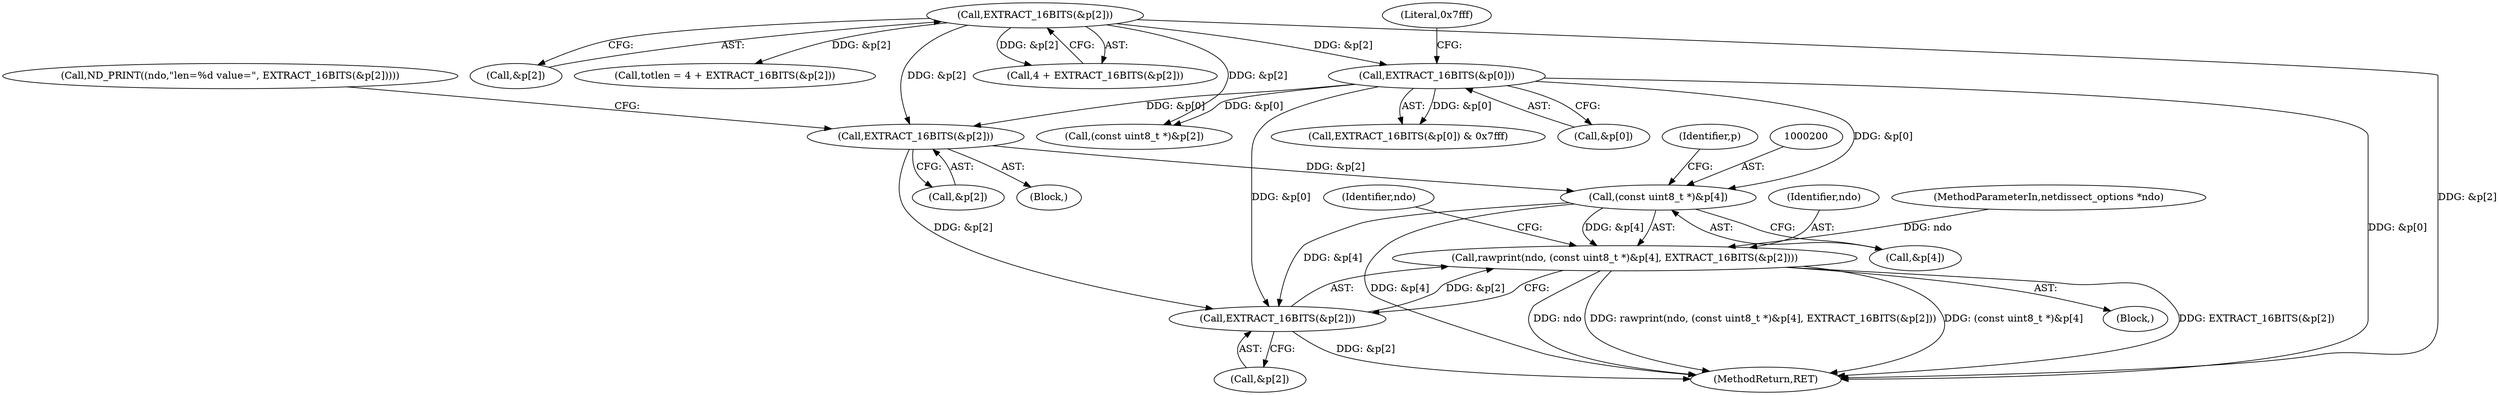 digraph "0_tcpdump_e0a5a02b0fc1900a69d6c37ed0aab36fb8494e6d@pointer" {
"1000199" [label="(Call,(const uint8_t *)&p[4])"];
"1000148" [label="(Call,EXTRACT_16BITS(&p[0]))"];
"1000121" [label="(Call,EXTRACT_16BITS(&p[2]))"];
"1000192" [label="(Call,EXTRACT_16BITS(&p[2]))"];
"1000197" [label="(Call,rawprint(ndo, (const uint8_t *)&p[4], EXTRACT_16BITS(&p[2])))"];
"1000205" [label="(Call,EXTRACT_16BITS(&p[2]))"];
"1000205" [label="(Call,EXTRACT_16BITS(&p[2]))"];
"1000122" [label="(Call,&p[2])"];
"1000117" [label="(Call,totlen = 4 + EXTRACT_16BITS(&p[2]))"];
"1000198" [label="(Identifier,ndo)"];
"1000178" [label="(Call,(const uint8_t *)&p[2])"];
"1000101" [label="(MethodParameterIn,netdissect_options *ndo)"];
"1000119" [label="(Call,4 + EXTRACT_16BITS(&p[2]))"];
"1000186" [label="(Block,)"];
"1000199" [label="(Call,(const uint8_t *)&p[4])"];
"1000192" [label="(Call,EXTRACT_16BITS(&p[2]))"];
"1000201" [label="(Call,&p[4])"];
"1000153" [label="(Literal,0x7fff)"];
"1000197" [label="(Call,rawprint(ndo, (const uint8_t *)&p[4], EXTRACT_16BITS(&p[2])))"];
"1000212" [label="(Identifier,ndo)"];
"1000193" [label="(Call,&p[2])"];
"1000121" [label="(Call,EXTRACT_16BITS(&p[2]))"];
"1000187" [label="(Call,ND_PRINT((ndo,\"len=%d value=\", EXTRACT_16BITS(&p[2]))))"];
"1000218" [label="(MethodReturn,RET)"];
"1000147" [label="(Call,EXTRACT_16BITS(&p[0]) & 0x7fff)"];
"1000208" [label="(Identifier,p)"];
"1000148" [label="(Call,EXTRACT_16BITS(&p[0]))"];
"1000149" [label="(Call,&p[0])"];
"1000206" [label="(Call,&p[2])"];
"1000190" [label="(Block,)"];
"1000199" -> "1000197"  [label="AST: "];
"1000199" -> "1000201"  [label="CFG: "];
"1000200" -> "1000199"  [label="AST: "];
"1000201" -> "1000199"  [label="AST: "];
"1000208" -> "1000199"  [label="CFG: "];
"1000199" -> "1000218"  [label="DDG: &p[4]"];
"1000199" -> "1000197"  [label="DDG: &p[4]"];
"1000148" -> "1000199"  [label="DDG: &p[0]"];
"1000192" -> "1000199"  [label="DDG: &p[2]"];
"1000199" -> "1000205"  [label="DDG: &p[4]"];
"1000148" -> "1000147"  [label="AST: "];
"1000148" -> "1000149"  [label="CFG: "];
"1000149" -> "1000148"  [label="AST: "];
"1000153" -> "1000148"  [label="CFG: "];
"1000148" -> "1000218"  [label="DDG: &p[0]"];
"1000148" -> "1000147"  [label="DDG: &p[0]"];
"1000121" -> "1000148"  [label="DDG: &p[2]"];
"1000148" -> "1000178"  [label="DDG: &p[0]"];
"1000148" -> "1000192"  [label="DDG: &p[0]"];
"1000148" -> "1000205"  [label="DDG: &p[0]"];
"1000121" -> "1000119"  [label="AST: "];
"1000121" -> "1000122"  [label="CFG: "];
"1000122" -> "1000121"  [label="AST: "];
"1000119" -> "1000121"  [label="CFG: "];
"1000121" -> "1000218"  [label="DDG: &p[2]"];
"1000121" -> "1000117"  [label="DDG: &p[2]"];
"1000121" -> "1000119"  [label="DDG: &p[2]"];
"1000121" -> "1000178"  [label="DDG: &p[2]"];
"1000121" -> "1000192"  [label="DDG: &p[2]"];
"1000192" -> "1000190"  [label="AST: "];
"1000192" -> "1000193"  [label="CFG: "];
"1000193" -> "1000192"  [label="AST: "];
"1000187" -> "1000192"  [label="CFG: "];
"1000192" -> "1000205"  [label="DDG: &p[2]"];
"1000197" -> "1000186"  [label="AST: "];
"1000197" -> "1000205"  [label="CFG: "];
"1000198" -> "1000197"  [label="AST: "];
"1000205" -> "1000197"  [label="AST: "];
"1000212" -> "1000197"  [label="CFG: "];
"1000197" -> "1000218"  [label="DDG: rawprint(ndo, (const uint8_t *)&p[4], EXTRACT_16BITS(&p[2]))"];
"1000197" -> "1000218"  [label="DDG: (const uint8_t *)&p[4]"];
"1000197" -> "1000218"  [label="DDG: EXTRACT_16BITS(&p[2])"];
"1000197" -> "1000218"  [label="DDG: ndo"];
"1000101" -> "1000197"  [label="DDG: ndo"];
"1000205" -> "1000197"  [label="DDG: &p[2]"];
"1000205" -> "1000206"  [label="CFG: "];
"1000206" -> "1000205"  [label="AST: "];
"1000205" -> "1000218"  [label="DDG: &p[2]"];
}
